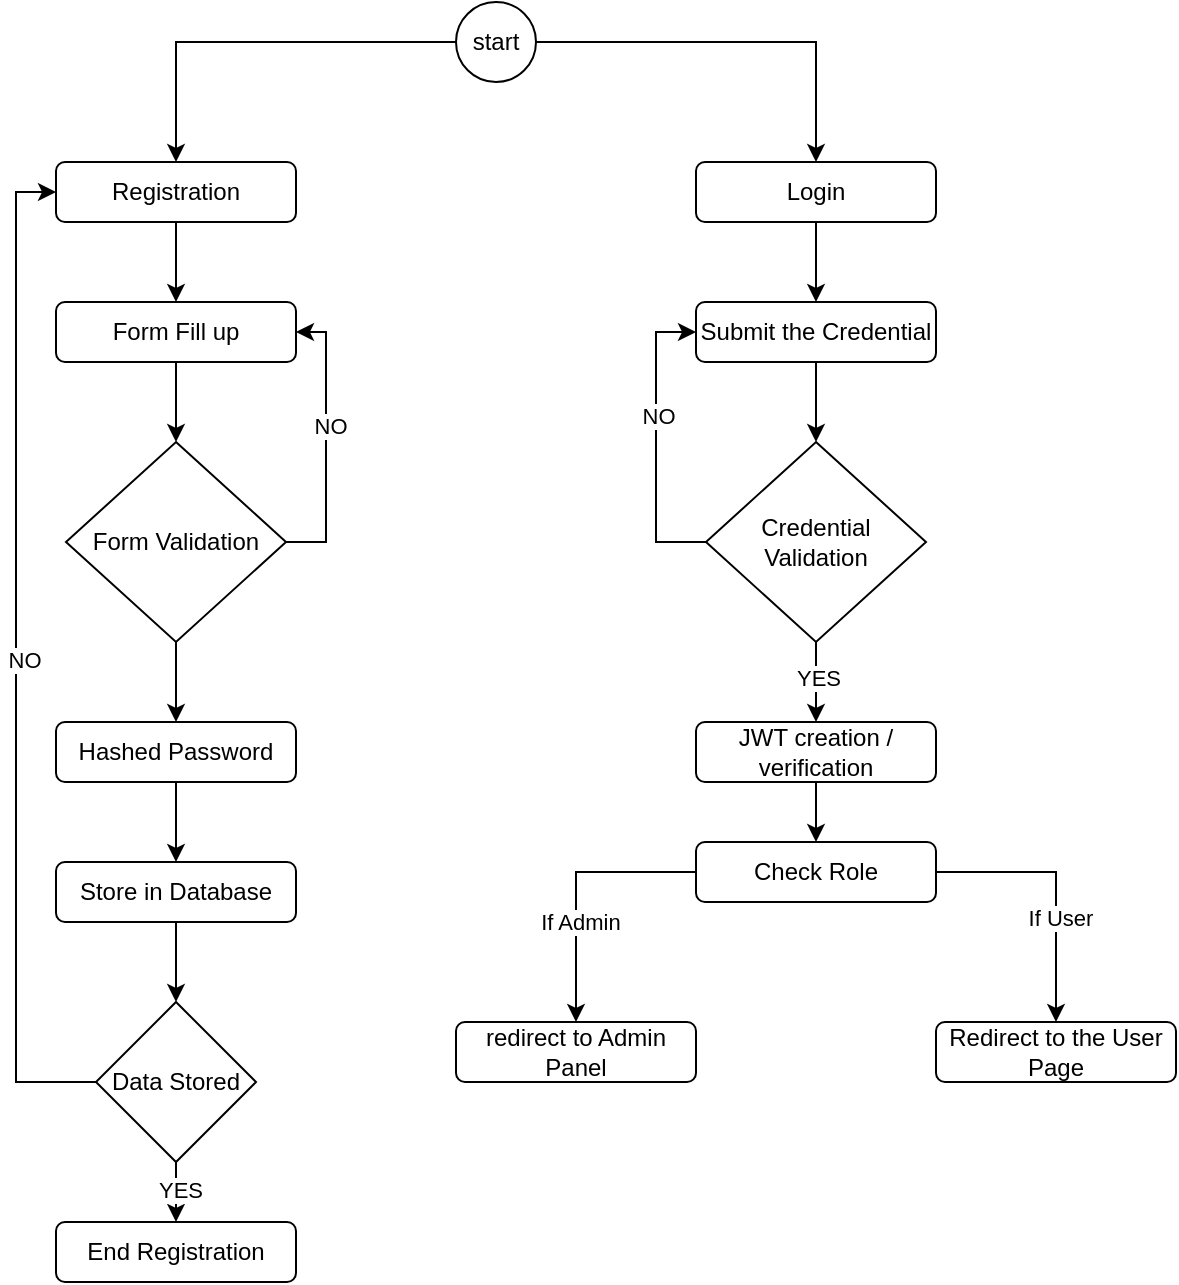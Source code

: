 <mxfile version="24.6.4" type="device">
  <diagram id="C5RBs43oDa-KdzZeNtuy" name="Page-1">
    <mxGraphModel dx="1740" dy="675" grid="1" gridSize="10" guides="1" tooltips="1" connect="1" arrows="1" fold="1" page="1" pageScale="1" pageWidth="827" pageHeight="1169" math="0" shadow="0">
      <root>
        <mxCell id="WIyWlLk6GJQsqaUBKTNV-0" />
        <mxCell id="WIyWlLk6GJQsqaUBKTNV-1" parent="WIyWlLk6GJQsqaUBKTNV-0" />
        <mxCell id="ZZYE-I0VGxLyNERj9Y0E-6" style="edgeStyle=orthogonalEdgeStyle;rounded=0;orthogonalLoop=1;jettySize=auto;html=1;exitX=0;exitY=0.5;exitDx=0;exitDy=0;entryX=0.5;entryY=0;entryDx=0;entryDy=0;" edge="1" parent="WIyWlLk6GJQsqaUBKTNV-1" source="ZZYE-I0VGxLyNERj9Y0E-0" target="ZZYE-I0VGxLyNERj9Y0E-1">
          <mxGeometry relative="1" as="geometry" />
        </mxCell>
        <mxCell id="ZZYE-I0VGxLyNERj9Y0E-7" style="edgeStyle=orthogonalEdgeStyle;rounded=0;orthogonalLoop=1;jettySize=auto;html=1;exitX=1;exitY=0.5;exitDx=0;exitDy=0;entryX=0.5;entryY=0;entryDx=0;entryDy=0;" edge="1" parent="WIyWlLk6GJQsqaUBKTNV-1" source="ZZYE-I0VGxLyNERj9Y0E-0" target="ZZYE-I0VGxLyNERj9Y0E-2">
          <mxGeometry relative="1" as="geometry" />
        </mxCell>
        <mxCell id="ZZYE-I0VGxLyNERj9Y0E-0" value="start" style="ellipse;whiteSpace=wrap;html=1;aspect=fixed;" vertex="1" parent="WIyWlLk6GJQsqaUBKTNV-1">
          <mxGeometry x="400" y="40" width="40" height="40" as="geometry" />
        </mxCell>
        <mxCell id="ZZYE-I0VGxLyNERj9Y0E-11" style="edgeStyle=orthogonalEdgeStyle;rounded=0;orthogonalLoop=1;jettySize=auto;html=1;exitX=0.5;exitY=1;exitDx=0;exitDy=0;entryX=0.5;entryY=0;entryDx=0;entryDy=0;" edge="1" parent="WIyWlLk6GJQsqaUBKTNV-1" source="ZZYE-I0VGxLyNERj9Y0E-1" target="ZZYE-I0VGxLyNERj9Y0E-9">
          <mxGeometry relative="1" as="geometry" />
        </mxCell>
        <mxCell id="ZZYE-I0VGxLyNERj9Y0E-1" value="Registration" style="rounded=1;whiteSpace=wrap;html=1;" vertex="1" parent="WIyWlLk6GJQsqaUBKTNV-1">
          <mxGeometry x="200" y="120" width="120" height="30" as="geometry" />
        </mxCell>
        <mxCell id="ZZYE-I0VGxLyNERj9Y0E-12" style="edgeStyle=orthogonalEdgeStyle;rounded=0;orthogonalLoop=1;jettySize=auto;html=1;exitX=0.5;exitY=1;exitDx=0;exitDy=0;entryX=0.5;entryY=0;entryDx=0;entryDy=0;" edge="1" parent="WIyWlLk6GJQsqaUBKTNV-1" source="ZZYE-I0VGxLyNERj9Y0E-2" target="ZZYE-I0VGxLyNERj9Y0E-10">
          <mxGeometry relative="1" as="geometry" />
        </mxCell>
        <mxCell id="ZZYE-I0VGxLyNERj9Y0E-2" value="Login" style="rounded=1;whiteSpace=wrap;html=1;" vertex="1" parent="WIyWlLk6GJQsqaUBKTNV-1">
          <mxGeometry x="520" y="120" width="120" height="30" as="geometry" />
        </mxCell>
        <mxCell id="ZZYE-I0VGxLyNERj9Y0E-14" style="edgeStyle=orthogonalEdgeStyle;rounded=0;orthogonalLoop=1;jettySize=auto;html=1;exitX=0.5;exitY=1;exitDx=0;exitDy=0;entryX=0.5;entryY=0;entryDx=0;entryDy=0;" edge="1" parent="WIyWlLk6GJQsqaUBKTNV-1" source="ZZYE-I0VGxLyNERj9Y0E-9" target="ZZYE-I0VGxLyNERj9Y0E-13">
          <mxGeometry relative="1" as="geometry" />
        </mxCell>
        <mxCell id="ZZYE-I0VGxLyNERj9Y0E-9" value="Form Fill up" style="rounded=1;whiteSpace=wrap;html=1;" vertex="1" parent="WIyWlLk6GJQsqaUBKTNV-1">
          <mxGeometry x="200" y="190" width="120" height="30" as="geometry" />
        </mxCell>
        <mxCell id="ZZYE-I0VGxLyNERj9Y0E-18" style="edgeStyle=orthogonalEdgeStyle;rounded=0;orthogonalLoop=1;jettySize=auto;html=1;exitX=0.5;exitY=1;exitDx=0;exitDy=0;entryX=0.5;entryY=0;entryDx=0;entryDy=0;" edge="1" parent="WIyWlLk6GJQsqaUBKTNV-1" source="ZZYE-I0VGxLyNERj9Y0E-10" target="ZZYE-I0VGxLyNERj9Y0E-17">
          <mxGeometry relative="1" as="geometry" />
        </mxCell>
        <mxCell id="ZZYE-I0VGxLyNERj9Y0E-10" value="Submit the Credential" style="rounded=1;whiteSpace=wrap;html=1;" vertex="1" parent="WIyWlLk6GJQsqaUBKTNV-1">
          <mxGeometry x="520" y="190" width="120" height="30" as="geometry" />
        </mxCell>
        <mxCell id="ZZYE-I0VGxLyNERj9Y0E-15" style="edgeStyle=orthogonalEdgeStyle;rounded=0;orthogonalLoop=1;jettySize=auto;html=1;exitX=1;exitY=0.5;exitDx=0;exitDy=0;entryX=1;entryY=0.5;entryDx=0;entryDy=0;" edge="1" parent="WIyWlLk6GJQsqaUBKTNV-1" source="ZZYE-I0VGxLyNERj9Y0E-13" target="ZZYE-I0VGxLyNERj9Y0E-9">
          <mxGeometry relative="1" as="geometry" />
        </mxCell>
        <mxCell id="ZZYE-I0VGxLyNERj9Y0E-16" value="NO" style="edgeLabel;html=1;align=center;verticalAlign=middle;resizable=0;points=[];" vertex="1" connectable="0" parent="ZZYE-I0VGxLyNERj9Y0E-15">
          <mxGeometry x="0.114" y="-2" relative="1" as="geometry">
            <mxPoint as="offset" />
          </mxGeometry>
        </mxCell>
        <mxCell id="ZZYE-I0VGxLyNERj9Y0E-33" style="edgeStyle=orthogonalEdgeStyle;rounded=0;orthogonalLoop=1;jettySize=auto;html=1;exitX=0.5;exitY=1;exitDx=0;exitDy=0;entryX=0.5;entryY=0;entryDx=0;entryDy=0;" edge="1" parent="WIyWlLk6GJQsqaUBKTNV-1" source="ZZYE-I0VGxLyNERj9Y0E-13" target="ZZYE-I0VGxLyNERj9Y0E-30">
          <mxGeometry relative="1" as="geometry" />
        </mxCell>
        <mxCell id="ZZYE-I0VGxLyNERj9Y0E-13" value="Form Validation" style="rhombus;whiteSpace=wrap;html=1;" vertex="1" parent="WIyWlLk6GJQsqaUBKTNV-1">
          <mxGeometry x="205" y="260" width="110" height="100" as="geometry" />
        </mxCell>
        <mxCell id="ZZYE-I0VGxLyNERj9Y0E-19" style="edgeStyle=orthogonalEdgeStyle;rounded=0;orthogonalLoop=1;jettySize=auto;html=1;exitX=0;exitY=0.5;exitDx=0;exitDy=0;entryX=0;entryY=0.5;entryDx=0;entryDy=0;" edge="1" parent="WIyWlLk6GJQsqaUBKTNV-1" source="ZZYE-I0VGxLyNERj9Y0E-17" target="ZZYE-I0VGxLyNERj9Y0E-10">
          <mxGeometry relative="1" as="geometry" />
        </mxCell>
        <mxCell id="ZZYE-I0VGxLyNERj9Y0E-20" value="NO" style="edgeLabel;html=1;align=center;verticalAlign=middle;resizable=0;points=[];" vertex="1" connectable="0" parent="ZZYE-I0VGxLyNERj9Y0E-19">
          <mxGeometry x="0.173" y="-1" relative="1" as="geometry">
            <mxPoint as="offset" />
          </mxGeometry>
        </mxCell>
        <mxCell id="ZZYE-I0VGxLyNERj9Y0E-22" style="edgeStyle=orthogonalEdgeStyle;rounded=0;orthogonalLoop=1;jettySize=auto;html=1;exitX=0.5;exitY=1;exitDx=0;exitDy=0;entryX=0.5;entryY=0;entryDx=0;entryDy=0;" edge="1" parent="WIyWlLk6GJQsqaUBKTNV-1" source="ZZYE-I0VGxLyNERj9Y0E-17" target="ZZYE-I0VGxLyNERj9Y0E-21">
          <mxGeometry relative="1" as="geometry" />
        </mxCell>
        <mxCell id="ZZYE-I0VGxLyNERj9Y0E-23" value="YES" style="edgeLabel;html=1;align=center;verticalAlign=middle;resizable=0;points=[];" vertex="1" connectable="0" parent="ZZYE-I0VGxLyNERj9Y0E-22">
          <mxGeometry x="-0.1" y="1" relative="1" as="geometry">
            <mxPoint as="offset" />
          </mxGeometry>
        </mxCell>
        <mxCell id="ZZYE-I0VGxLyNERj9Y0E-17" value="Credential Validation" style="rhombus;whiteSpace=wrap;html=1;" vertex="1" parent="WIyWlLk6GJQsqaUBKTNV-1">
          <mxGeometry x="525" y="260" width="110" height="100" as="geometry" />
        </mxCell>
        <mxCell id="ZZYE-I0VGxLyNERj9Y0E-25" style="edgeStyle=orthogonalEdgeStyle;rounded=0;orthogonalLoop=1;jettySize=auto;html=1;exitX=0.5;exitY=1;exitDx=0;exitDy=0;entryX=0.5;entryY=0;entryDx=0;entryDy=0;" edge="1" parent="WIyWlLk6GJQsqaUBKTNV-1" source="ZZYE-I0VGxLyNERj9Y0E-21" target="ZZYE-I0VGxLyNERj9Y0E-24">
          <mxGeometry relative="1" as="geometry" />
        </mxCell>
        <mxCell id="ZZYE-I0VGxLyNERj9Y0E-21" value="JWT creation / verification" style="rounded=1;whiteSpace=wrap;html=1;" vertex="1" parent="WIyWlLk6GJQsqaUBKTNV-1">
          <mxGeometry x="520" y="400" width="120" height="30" as="geometry" />
        </mxCell>
        <mxCell id="ZZYE-I0VGxLyNERj9Y0E-28" style="edgeStyle=orthogonalEdgeStyle;rounded=0;orthogonalLoop=1;jettySize=auto;html=1;exitX=0;exitY=0.5;exitDx=0;exitDy=0;entryX=0.5;entryY=0;entryDx=0;entryDy=0;" edge="1" parent="WIyWlLk6GJQsqaUBKTNV-1" source="ZZYE-I0VGxLyNERj9Y0E-24" target="ZZYE-I0VGxLyNERj9Y0E-26">
          <mxGeometry relative="1" as="geometry" />
        </mxCell>
        <mxCell id="ZZYE-I0VGxLyNERj9Y0E-36" value="If Admin" style="edgeLabel;html=1;align=center;verticalAlign=middle;resizable=0;points=[];" vertex="1" connectable="0" parent="ZZYE-I0VGxLyNERj9Y0E-28">
          <mxGeometry x="0.259" y="2" relative="1" as="geometry">
            <mxPoint as="offset" />
          </mxGeometry>
        </mxCell>
        <mxCell id="ZZYE-I0VGxLyNERj9Y0E-29" style="edgeStyle=orthogonalEdgeStyle;rounded=0;orthogonalLoop=1;jettySize=auto;html=1;exitX=1;exitY=0.5;exitDx=0;exitDy=0;entryX=0.5;entryY=0;entryDx=0;entryDy=0;" edge="1" parent="WIyWlLk6GJQsqaUBKTNV-1" source="ZZYE-I0VGxLyNERj9Y0E-24" target="ZZYE-I0VGxLyNERj9Y0E-27">
          <mxGeometry relative="1" as="geometry" />
        </mxCell>
        <mxCell id="ZZYE-I0VGxLyNERj9Y0E-37" value="If User" style="edgeLabel;html=1;align=center;verticalAlign=middle;resizable=0;points=[];" vertex="1" connectable="0" parent="ZZYE-I0VGxLyNERj9Y0E-29">
          <mxGeometry x="0.23" y="2" relative="1" as="geometry">
            <mxPoint as="offset" />
          </mxGeometry>
        </mxCell>
        <mxCell id="ZZYE-I0VGxLyNERj9Y0E-24" value="Check Role" style="rounded=1;whiteSpace=wrap;html=1;" vertex="1" parent="WIyWlLk6GJQsqaUBKTNV-1">
          <mxGeometry x="520" y="460" width="120" height="30" as="geometry" />
        </mxCell>
        <mxCell id="ZZYE-I0VGxLyNERj9Y0E-26" value="redirect to Admin Panel" style="rounded=1;whiteSpace=wrap;html=1;" vertex="1" parent="WIyWlLk6GJQsqaUBKTNV-1">
          <mxGeometry x="400" y="550" width="120" height="30" as="geometry" />
        </mxCell>
        <mxCell id="ZZYE-I0VGxLyNERj9Y0E-27" value="Redirect to the User Page" style="rounded=1;whiteSpace=wrap;html=1;" vertex="1" parent="WIyWlLk6GJQsqaUBKTNV-1">
          <mxGeometry x="640" y="550" width="120" height="30" as="geometry" />
        </mxCell>
        <mxCell id="ZZYE-I0VGxLyNERj9Y0E-34" style="edgeStyle=orthogonalEdgeStyle;rounded=0;orthogonalLoop=1;jettySize=auto;html=1;exitX=0.5;exitY=1;exitDx=0;exitDy=0;entryX=0.5;entryY=0;entryDx=0;entryDy=0;" edge="1" parent="WIyWlLk6GJQsqaUBKTNV-1" source="ZZYE-I0VGxLyNERj9Y0E-30" target="ZZYE-I0VGxLyNERj9Y0E-31">
          <mxGeometry relative="1" as="geometry" />
        </mxCell>
        <mxCell id="ZZYE-I0VGxLyNERj9Y0E-30" value="Hashed Password" style="rounded=1;whiteSpace=wrap;html=1;" vertex="1" parent="WIyWlLk6GJQsqaUBKTNV-1">
          <mxGeometry x="200" y="400" width="120" height="30" as="geometry" />
        </mxCell>
        <mxCell id="ZZYE-I0VGxLyNERj9Y0E-43" style="edgeStyle=orthogonalEdgeStyle;rounded=0;orthogonalLoop=1;jettySize=auto;html=1;exitX=0.5;exitY=1;exitDx=0;exitDy=0;entryX=0.5;entryY=0;entryDx=0;entryDy=0;" edge="1" parent="WIyWlLk6GJQsqaUBKTNV-1" source="ZZYE-I0VGxLyNERj9Y0E-31" target="ZZYE-I0VGxLyNERj9Y0E-40">
          <mxGeometry relative="1" as="geometry" />
        </mxCell>
        <mxCell id="ZZYE-I0VGxLyNERj9Y0E-31" value="Store in Database" style="rounded=1;whiteSpace=wrap;html=1;" vertex="1" parent="WIyWlLk6GJQsqaUBKTNV-1">
          <mxGeometry x="200" y="470" width="120" height="30" as="geometry" />
        </mxCell>
        <mxCell id="ZZYE-I0VGxLyNERj9Y0E-38" value="End Registration" style="rounded=1;whiteSpace=wrap;html=1;" vertex="1" parent="WIyWlLk6GJQsqaUBKTNV-1">
          <mxGeometry x="200" y="650" width="120" height="30" as="geometry" />
        </mxCell>
        <mxCell id="ZZYE-I0VGxLyNERj9Y0E-41" style="edgeStyle=orthogonalEdgeStyle;rounded=0;orthogonalLoop=1;jettySize=auto;html=1;exitX=0.5;exitY=1;exitDx=0;exitDy=0;entryX=0.5;entryY=0;entryDx=0;entryDy=0;" edge="1" parent="WIyWlLk6GJQsqaUBKTNV-1" source="ZZYE-I0VGxLyNERj9Y0E-40" target="ZZYE-I0VGxLyNERj9Y0E-38">
          <mxGeometry relative="1" as="geometry" />
        </mxCell>
        <mxCell id="ZZYE-I0VGxLyNERj9Y0E-42" value="YES" style="edgeLabel;html=1;align=center;verticalAlign=middle;resizable=0;points=[];" vertex="1" connectable="0" parent="ZZYE-I0VGxLyNERj9Y0E-41">
          <mxGeometry x="-0.066" y="2" relative="1" as="geometry">
            <mxPoint as="offset" />
          </mxGeometry>
        </mxCell>
        <mxCell id="ZZYE-I0VGxLyNERj9Y0E-44" style="edgeStyle=orthogonalEdgeStyle;rounded=0;orthogonalLoop=1;jettySize=auto;html=1;exitX=0;exitY=0.5;exitDx=0;exitDy=0;entryX=0;entryY=0.5;entryDx=0;entryDy=0;" edge="1" parent="WIyWlLk6GJQsqaUBKTNV-1" source="ZZYE-I0VGxLyNERj9Y0E-40" target="ZZYE-I0VGxLyNERj9Y0E-1">
          <mxGeometry relative="1" as="geometry" />
        </mxCell>
        <mxCell id="ZZYE-I0VGxLyNERj9Y0E-45" value="NO" style="edgeLabel;html=1;align=center;verticalAlign=middle;resizable=0;points=[];" vertex="1" connectable="0" parent="ZZYE-I0VGxLyNERj9Y0E-44">
          <mxGeometry x="-0.006" y="-4" relative="1" as="geometry">
            <mxPoint as="offset" />
          </mxGeometry>
        </mxCell>
        <mxCell id="ZZYE-I0VGxLyNERj9Y0E-40" value="Data Stored" style="rhombus;whiteSpace=wrap;html=1;" vertex="1" parent="WIyWlLk6GJQsqaUBKTNV-1">
          <mxGeometry x="220" y="540" width="80" height="80" as="geometry" />
        </mxCell>
      </root>
    </mxGraphModel>
  </diagram>
</mxfile>
